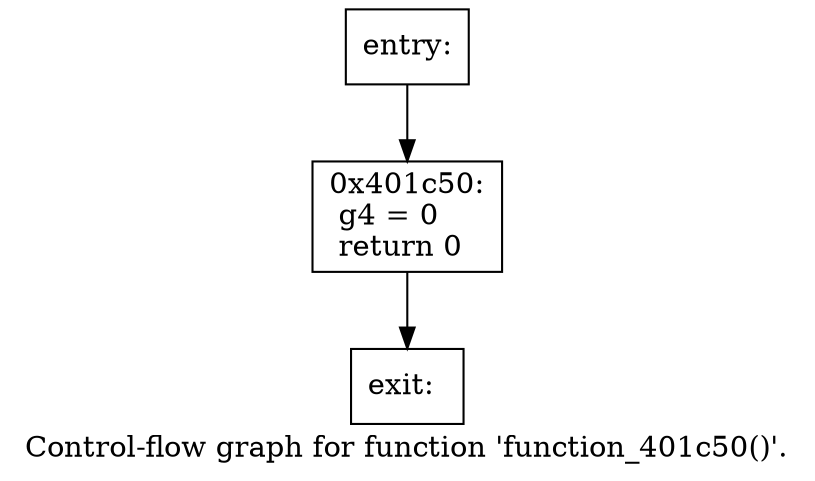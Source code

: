 digraph "Control-flow graph for function 'function_401c50()'." {
  label="Control-flow graph for function 'function_401c50()'.";
  node [shape=record];

  Node000001D420AC9600 [label="{entry:\l}"];
  Node000001D420AC9600 -> Node000001D420AC9980;
  Node000001D420AC9980 [label="{0x401c50:\l  g4 = 0\l  return 0\l}"];
  Node000001D420AC9980 -> Node000001D420ACA4E0;
  Node000001D420ACA4E0 [label="{exit:\l}"];

}
